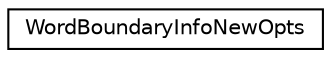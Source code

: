 digraph "Graphical Class Hierarchy"
{
  edge [fontname="Helvetica",fontsize="10",labelfontname="Helvetica",labelfontsize="10"];
  node [fontname="Helvetica",fontsize="10",shape=record];
  rankdir="LR";
  Node0 [label="WordBoundaryInfoNewOpts",height=0.2,width=0.4,color="black", fillcolor="white", style="filled",URL="$structkaldi_1_1WordBoundaryInfoNewOpts.html"];
}

